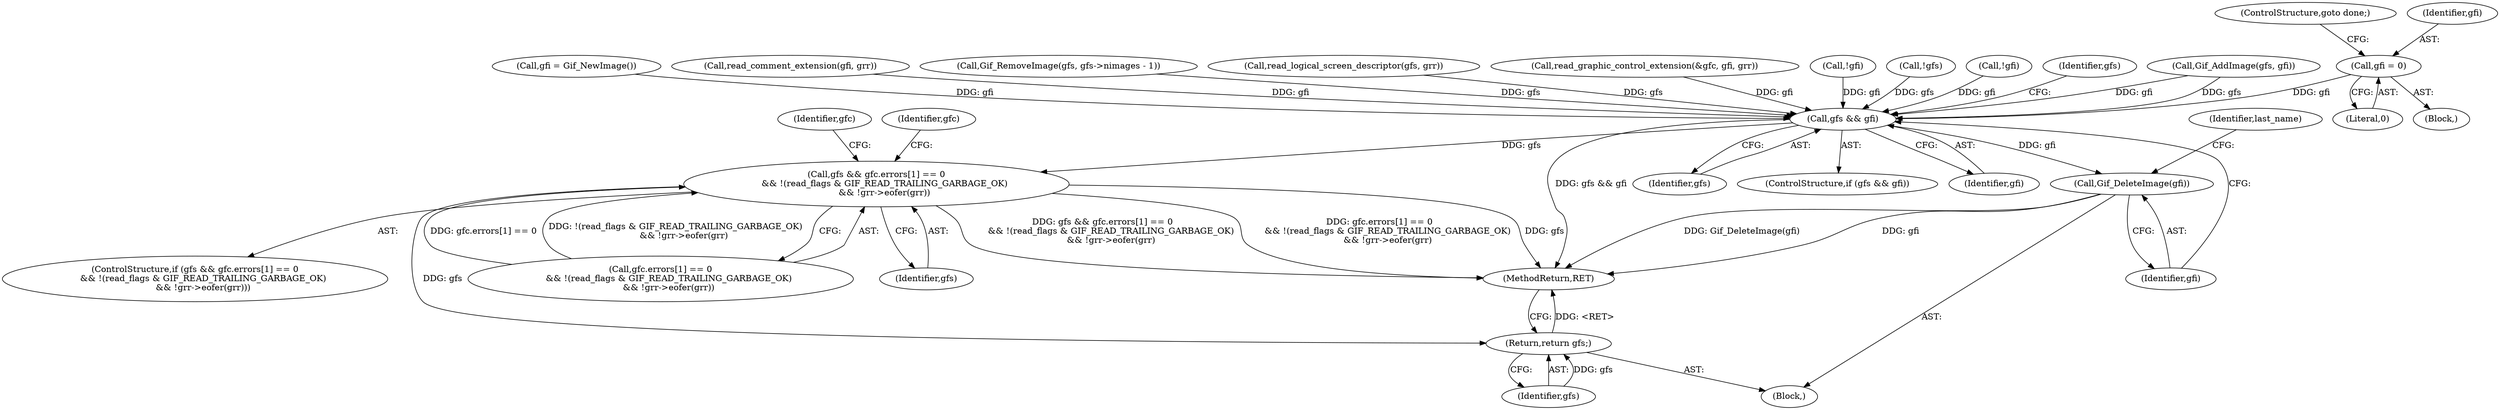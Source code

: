 digraph "0_gifsicle_118a46090c50829dc543179019e6140e1235f909@pointer" {
"1000290" [label="(Call,gfi = 0)"];
"1000387" [label="(Call,gfs && gfi)"];
"1000433" [label="(Call,Gif_DeleteImage(gfi))"];
"1000469" [label="(Call,gfs && gfc.errors[1] == 0\n      && !(read_flags & GIF_READ_TRAILING_GARBAGE_OK)\n      && !grr->eofer(grr))"];
"1000498" [label="(Return,return gfs;)"];
"1000434" [label="(Identifier,gfi)"];
"1000394" [label="(Identifier,gfs)"];
"1000293" [label="(ControlStructure,goto done;)"];
"1000291" [label="(Identifier,gfi)"];
"1000387" [label="(Call,gfs && gfi)"];
"1000498" [label="(Return,return gfs;)"];
"1000468" [label="(ControlStructure,if (gfs && gfc.errors[1] == 0\n      && !(read_flags & GIF_READ_TRAILING_GARBAGE_OK)\n      && !grr->eofer(grr)))"];
"1000500" [label="(MethodReturn,RET)"];
"1000290" [label="(Call,gfi = 0)"];
"1000269" [label="(Call,Gif_AddImage(gfs, gfi))"];
"1000388" [label="(Identifier,gfs)"];
"1000499" [label="(Identifier,gfs)"];
"1000150" [label="(Call,gfi = Gif_NewImage())"];
"1000471" [label="(Call,gfc.errors[1] == 0\n      && !(read_flags & GIF_READ_TRAILING_GARBAGE_OK)\n      && !grr->eofer(grr))"];
"1000433" [label="(Call,Gif_DeleteImage(gfi))"];
"1000436" [label="(Identifier,last_name)"];
"1000494" [label="(Identifier,gfc)"];
"1000340" [label="(Call,read_comment_extension(gfi, grr))"];
"1000386" [label="(ControlStructure,if (gfs && gfi))"];
"1000110" [label="(Block,)"];
"1000283" [label="(Call,Gif_RemoveImage(gfs, gfs->nimages - 1))"];
"1000282" [label="(Block,)"];
"1000233" [label="(Call,read_logical_screen_descriptor(gfs, grr))"];
"1000489" [label="(Identifier,gfc)"];
"1000469" [label="(Call,gfs && gfc.errors[1] == 0\n      && !(read_flags & GIF_READ_TRAILING_GARBAGE_OK)\n      && !grr->eofer(grr))"];
"1000323" [label="(Call,read_graphic_control_extension(&gfc, gfi, grr))"];
"1000470" [label="(Identifier,gfs)"];
"1000389" [label="(Identifier,gfi)"];
"1000207" [label="(Call,!gfi)"];
"1000292" [label="(Literal,0)"];
"1000204" [label="(Call,!gfs)"];
"1000302" [label="(Call,!gfi)"];
"1000290" -> "1000282"  [label="AST: "];
"1000290" -> "1000292"  [label="CFG: "];
"1000291" -> "1000290"  [label="AST: "];
"1000292" -> "1000290"  [label="AST: "];
"1000293" -> "1000290"  [label="CFG: "];
"1000290" -> "1000387"  [label="DDG: gfi"];
"1000387" -> "1000386"  [label="AST: "];
"1000387" -> "1000388"  [label="CFG: "];
"1000387" -> "1000389"  [label="CFG: "];
"1000388" -> "1000387"  [label="AST: "];
"1000389" -> "1000387"  [label="AST: "];
"1000394" -> "1000387"  [label="CFG: "];
"1000434" -> "1000387"  [label="CFG: "];
"1000387" -> "1000500"  [label="DDG: gfs && gfi"];
"1000283" -> "1000387"  [label="DDG: gfs"];
"1000233" -> "1000387"  [label="DDG: gfs"];
"1000269" -> "1000387"  [label="DDG: gfs"];
"1000269" -> "1000387"  [label="DDG: gfi"];
"1000204" -> "1000387"  [label="DDG: gfs"];
"1000302" -> "1000387"  [label="DDG: gfi"];
"1000207" -> "1000387"  [label="DDG: gfi"];
"1000323" -> "1000387"  [label="DDG: gfi"];
"1000340" -> "1000387"  [label="DDG: gfi"];
"1000150" -> "1000387"  [label="DDG: gfi"];
"1000387" -> "1000433"  [label="DDG: gfi"];
"1000387" -> "1000469"  [label="DDG: gfs"];
"1000433" -> "1000110"  [label="AST: "];
"1000433" -> "1000434"  [label="CFG: "];
"1000434" -> "1000433"  [label="AST: "];
"1000436" -> "1000433"  [label="CFG: "];
"1000433" -> "1000500"  [label="DDG: gfi"];
"1000433" -> "1000500"  [label="DDG: Gif_DeleteImage(gfi)"];
"1000469" -> "1000468"  [label="AST: "];
"1000469" -> "1000470"  [label="CFG: "];
"1000469" -> "1000471"  [label="CFG: "];
"1000470" -> "1000469"  [label="AST: "];
"1000471" -> "1000469"  [label="AST: "];
"1000489" -> "1000469"  [label="CFG: "];
"1000494" -> "1000469"  [label="CFG: "];
"1000469" -> "1000500"  [label="DDG: gfs && gfc.errors[1] == 0\n      && !(read_flags & GIF_READ_TRAILING_GARBAGE_OK)\n      && !grr->eofer(grr)"];
"1000469" -> "1000500"  [label="DDG: gfc.errors[1] == 0\n      && !(read_flags & GIF_READ_TRAILING_GARBAGE_OK)\n      && !grr->eofer(grr)"];
"1000469" -> "1000500"  [label="DDG: gfs"];
"1000471" -> "1000469"  [label="DDG: gfc.errors[1] == 0"];
"1000471" -> "1000469"  [label="DDG: !(read_flags & GIF_READ_TRAILING_GARBAGE_OK)\n      && !grr->eofer(grr)"];
"1000469" -> "1000498"  [label="DDG: gfs"];
"1000498" -> "1000110"  [label="AST: "];
"1000498" -> "1000499"  [label="CFG: "];
"1000499" -> "1000498"  [label="AST: "];
"1000500" -> "1000498"  [label="CFG: "];
"1000498" -> "1000500"  [label="DDG: <RET>"];
"1000499" -> "1000498"  [label="DDG: gfs"];
}
